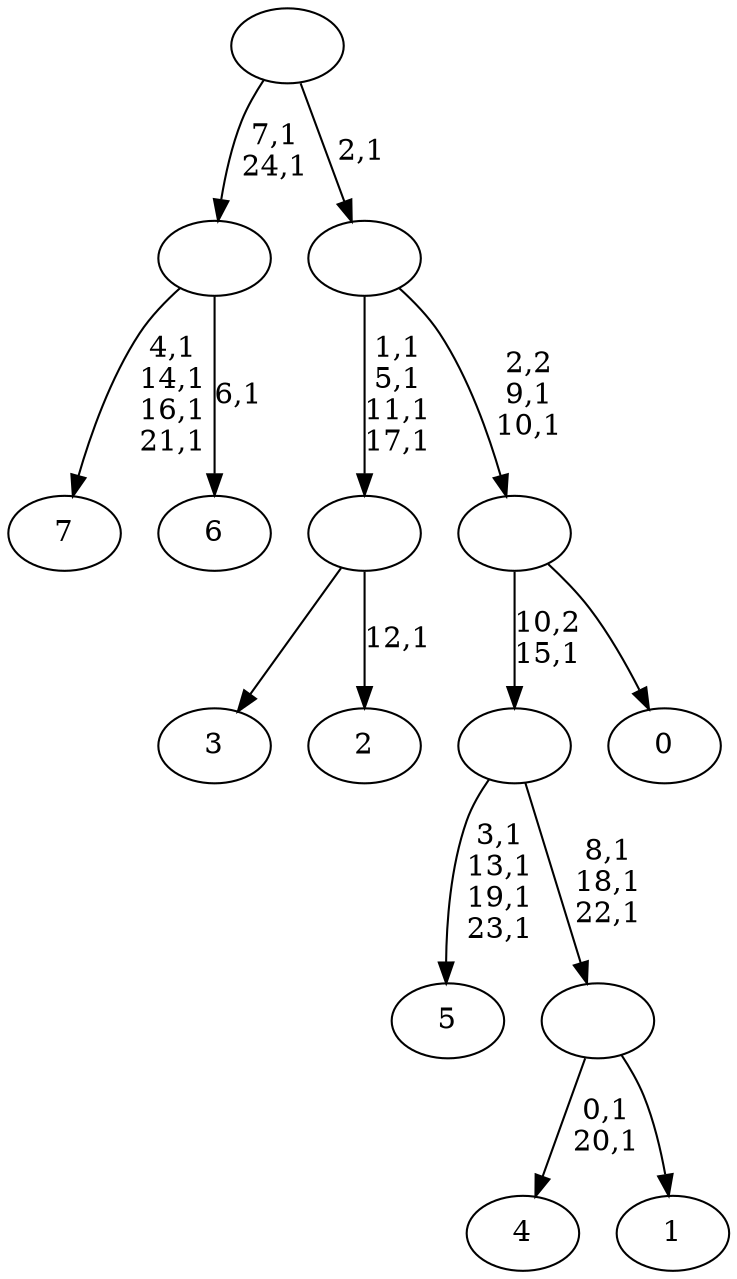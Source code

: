digraph T {
	33 [label="7"]
	28 [label="6"]
	26 [label=""]
	24 [label="5"]
	19 [label="4"]
	16 [label="3"]
	15 [label="2"]
	13 [label=""]
	9 [label="1"]
	8 [label=""]
	5 [label=""]
	4 [label="0"]
	3 [label=""]
	1 [label=""]
	0 [label=""]
	26 -> 28 [label="6,1"]
	26 -> 33 [label="4,1\n14,1\n16,1\n21,1"]
	13 -> 15 [label="12,1"]
	13 -> 16 [label=""]
	8 -> 19 [label="0,1\n20,1"]
	8 -> 9 [label=""]
	5 -> 8 [label="8,1\n18,1\n22,1"]
	5 -> 24 [label="3,1\n13,1\n19,1\n23,1"]
	3 -> 5 [label="10,2\n15,1"]
	3 -> 4 [label=""]
	1 -> 3 [label="2,2\n9,1\n10,1"]
	1 -> 13 [label="1,1\n5,1\n11,1\n17,1"]
	0 -> 26 [label="7,1\n24,1"]
	0 -> 1 [label="2,1"]
}

